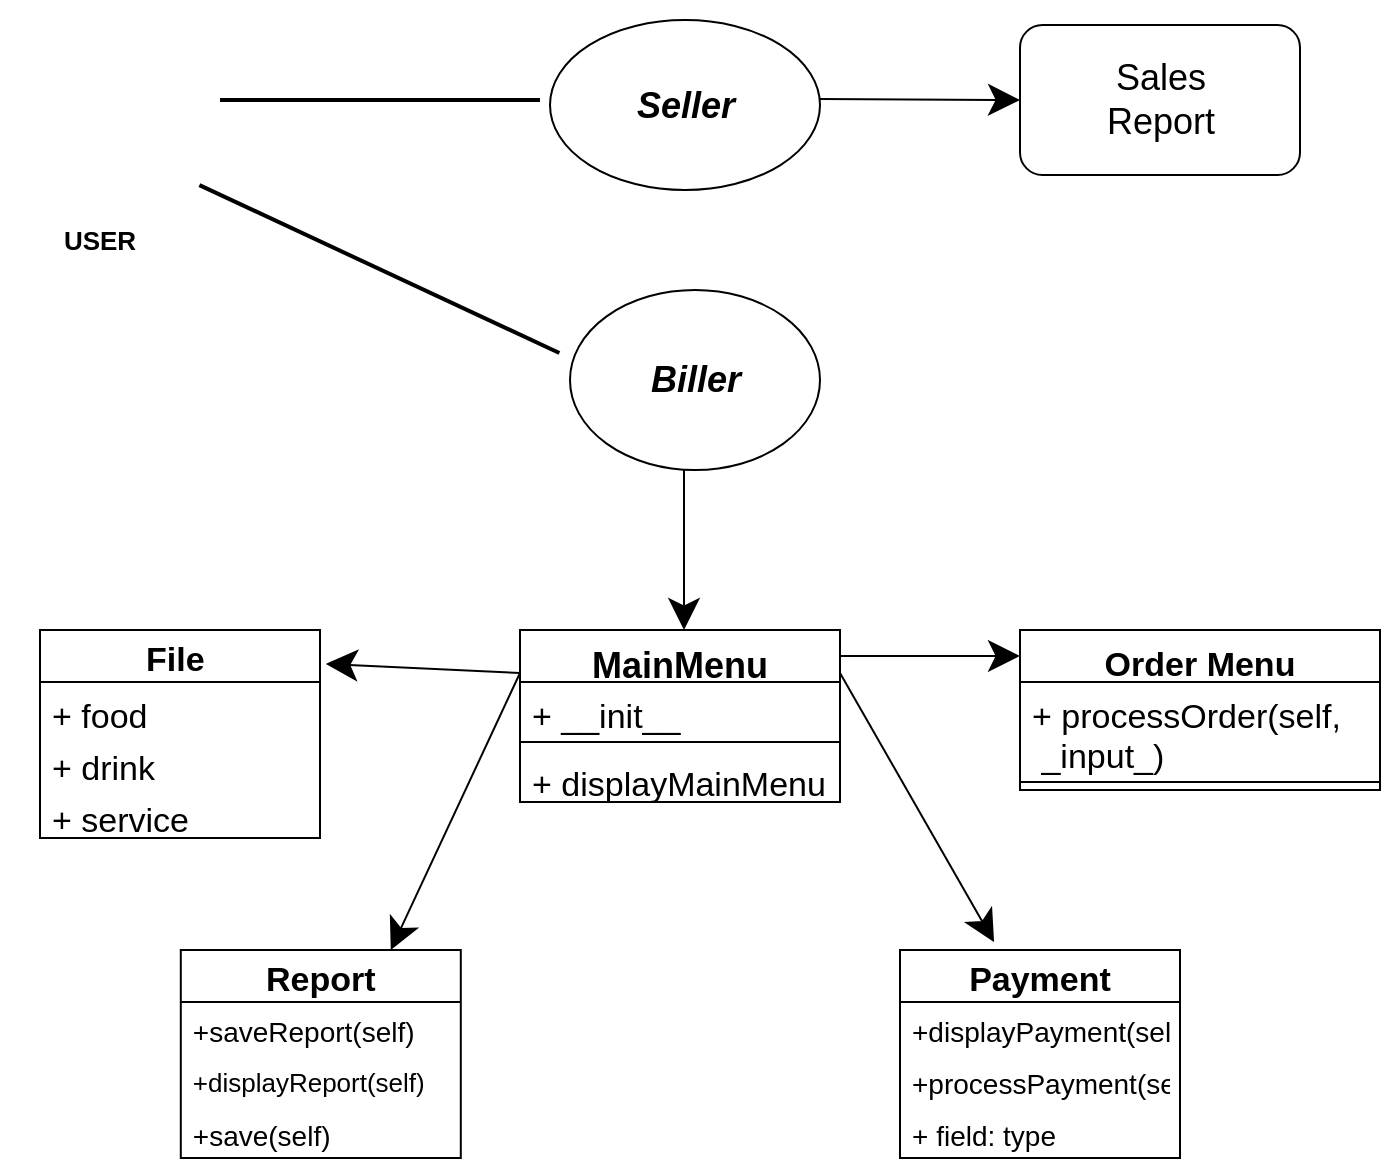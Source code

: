 <mxfile version="20.6.2" type="github">
  <diagram name="Page-1" id="c4acf3e9-155e-7222-9cf6-157b1a14988f">
    <mxGraphModel dx="869" dy="393" grid="1" gridSize="10" guides="1" tooltips="1" connect="1" arrows="1" fold="1" page="1" pageScale="1" pageWidth="850" pageHeight="1100" background="none" math="0" shadow="0">
      <root>
        <mxCell id="0" />
        <mxCell id="1" parent="0" />
        <mxCell id="aRqJsQ0WYy4CMYuSw8px-7" value="" style="shape=image;html=1;verticalAlign=top;verticalLabelPosition=bottom;labelBackgroundColor=#ffffff;imageAspect=0;aspect=fixed;image=https://cdn1.iconfinder.com/data/icons/user-pictures/100/male3-128.png" vertex="1" parent="1">
          <mxGeometry x="90" y="135" width="100" height="100" as="geometry" />
        </mxCell>
        <mxCell id="aRqJsQ0WYy4CMYuSw8px-12" value="" style="line;strokeWidth=2;html=1;" vertex="1" parent="1">
          <mxGeometry x="200" y="180" width="160" height="10" as="geometry" />
        </mxCell>
        <mxCell id="aRqJsQ0WYy4CMYuSw8px-13" value="&lt;b&gt;&lt;font style=&quot;font-size: 13px;&quot;&gt;USER&lt;/font&gt;&lt;/b&gt;" style="text;html=1;strokeColor=none;fillColor=none;align=center;verticalAlign=middle;whiteSpace=wrap;rounded=0;" vertex="1" parent="1">
          <mxGeometry x="110" y="240" width="60" height="30" as="geometry" />
        </mxCell>
        <mxCell id="aRqJsQ0WYy4CMYuSw8px-15" value="" style="ellipse;whiteSpace=wrap;html=1;fontSize=13;" vertex="1" parent="1">
          <mxGeometry x="365" y="145" width="135" height="85" as="geometry" />
        </mxCell>
        <mxCell id="aRqJsQ0WYy4CMYuSw8px-16" value="&lt;font style=&quot;font-size: 18px;&quot;&gt;&lt;b&gt;&lt;i&gt;Seller&lt;/i&gt;&lt;/b&gt;&lt;/font&gt;" style="text;html=1;strokeColor=none;fillColor=none;align=center;verticalAlign=middle;whiteSpace=wrap;rounded=0;fontSize=13;" vertex="1" parent="1">
          <mxGeometry x="402.5" y="172.5" width="60" height="30" as="geometry" />
        </mxCell>
        <mxCell id="aRqJsQ0WYy4CMYuSw8px-17" value="" style="ellipse;whiteSpace=wrap;html=1;fontSize=18;" vertex="1" parent="1">
          <mxGeometry x="375" y="280" width="125" height="90" as="geometry" />
        </mxCell>
        <mxCell id="aRqJsQ0WYy4CMYuSw8px-19" value="" style="line;strokeWidth=2;html=1;fontSize=18;rotation=25;" vertex="1" parent="1">
          <mxGeometry x="180.4" y="264.52" width="198.59" height="10" as="geometry" />
        </mxCell>
        <mxCell id="aRqJsQ0WYy4CMYuSw8px-20" value="&lt;b&gt;&lt;i&gt;Biller&lt;/i&gt;&lt;/b&gt;" style="text;html=1;strokeColor=none;fillColor=none;align=center;verticalAlign=middle;whiteSpace=wrap;rounded=0;fontSize=18;" vertex="1" parent="1">
          <mxGeometry x="407.5" y="310" width="60" height="30" as="geometry" />
        </mxCell>
        <mxCell id="aRqJsQ0WYy4CMYuSw8px-21" value="" style="endArrow=classic;html=1;rounded=0;fontSize=18;endFill=1;strokeColor=#000000;endSize=13;startSize=31;entryX=0;entryY=0.5;entryDx=0;entryDy=0;" edge="1" parent="1" target="aRqJsQ0WYy4CMYuSw8px-22">
          <mxGeometry width="50" height="50" relative="1" as="geometry">
            <mxPoint x="500" y="184.5" as="sourcePoint" />
            <mxPoint x="590" y="184.5" as="targetPoint" />
          </mxGeometry>
        </mxCell>
        <mxCell id="aRqJsQ0WYy4CMYuSw8px-22" value="" style="rounded=1;whiteSpace=wrap;html=1;fontFamily=Helvetica;fontSize=18;fontColor=default;" vertex="1" parent="1">
          <mxGeometry x="600" y="147.5" width="140" height="75" as="geometry" />
        </mxCell>
        <mxCell id="aRqJsQ0WYy4CMYuSw8px-23" value="Sales Report" style="text;html=1;strokeColor=none;fillColor=none;align=center;verticalAlign=middle;whiteSpace=wrap;rounded=0;fontFamily=Helvetica;fontSize=18;fontColor=default;" vertex="1" parent="1">
          <mxGeometry x="617.5" y="170" width="105" height="30" as="geometry" />
        </mxCell>
        <mxCell id="aRqJsQ0WYy4CMYuSw8px-24" value="" style="endArrow=classic;html=1;rounded=0;labelBackgroundColor=default;strokeColor=#000000;fontFamily=Helvetica;fontSize=18;fontColor=default;startSize=31;endSize=13;shape=connector;entryX=0.45;entryY=0;entryDx=0;entryDy=0;entryPerimeter=0;exitX=0.456;exitY=1;exitDx=0;exitDy=0;exitPerimeter=0;" edge="1" parent="1" source="aRqJsQ0WYy4CMYuSw8px-17">
          <mxGeometry width="50" height="50" relative="1" as="geometry">
            <mxPoint x="430" y="390" as="sourcePoint" />
            <mxPoint x="432" y="450" as="targetPoint" />
            <Array as="points">
              <mxPoint x="432" y="450" />
            </Array>
          </mxGeometry>
        </mxCell>
        <mxCell id="aRqJsQ0WYy4CMYuSw8px-44" value="MainMenu" style="swimlane;fontStyle=1;align=center;verticalAlign=top;childLayout=stackLayout;horizontal=1;startSize=26;horizontalStack=0;resizeParent=1;resizeParentMax=0;resizeLast=0;collapsible=1;marginBottom=0;fontFamily=Helvetica;fontSize=18;fontColor=default;" vertex="1" parent="1">
          <mxGeometry x="350" y="450" width="160" height="86" as="geometry" />
        </mxCell>
        <mxCell id="aRqJsQ0WYy4CMYuSw8px-49" value="+ __init__" style="text;strokeColor=none;fillColor=none;align=left;verticalAlign=top;spacingLeft=4;spacingRight=4;overflow=hidden;rotatable=0;points=[[0,0.5],[1,0.5]];portConstraint=eastwest;fontFamily=Helvetica;fontSize=17;fontColor=default;" vertex="1" parent="aRqJsQ0WYy4CMYuSw8px-44">
          <mxGeometry y="26" width="160" height="26" as="geometry" />
        </mxCell>
        <mxCell id="aRqJsQ0WYy4CMYuSw8px-46" value="" style="line;strokeWidth=1;fillColor=none;align=left;verticalAlign=middle;spacingTop=-1;spacingLeft=3;spacingRight=3;rotatable=0;labelPosition=right;points=[];portConstraint=eastwest;strokeColor=inherit;fontFamily=Helvetica;fontSize=18;fontColor=default;" vertex="1" parent="aRqJsQ0WYy4CMYuSw8px-44">
          <mxGeometry y="52" width="160" height="8" as="geometry" />
        </mxCell>
        <mxCell id="aRqJsQ0WYy4CMYuSw8px-47" value="+ displayMainMenu" style="text;strokeColor=none;fillColor=none;align=left;verticalAlign=top;spacingLeft=4;spacingRight=4;overflow=hidden;rotatable=0;points=[[0,0.5],[1,0.5]];portConstraint=eastwest;fontFamily=Helvetica;fontSize=17;fontColor=default;" vertex="1" parent="aRqJsQ0WYy4CMYuSw8px-44">
          <mxGeometry y="60" width="160" height="26" as="geometry" />
        </mxCell>
        <mxCell id="aRqJsQ0WYy4CMYuSw8px-52" value="File " style="swimlane;fontStyle=1;childLayout=stackLayout;horizontal=1;startSize=26;fillColor=none;horizontalStack=0;resizeParent=1;resizeParentMax=0;resizeLast=0;collapsible=1;marginBottom=0;fontFamily=Helvetica;fontSize=17;fontColor=default;" vertex="1" parent="1">
          <mxGeometry x="110" y="450" width="140" height="104" as="geometry" />
        </mxCell>
        <mxCell id="aRqJsQ0WYy4CMYuSw8px-53" value="+ food    " style="text;strokeColor=none;fillColor=none;align=left;verticalAlign=top;spacingLeft=4;spacingRight=4;overflow=hidden;rotatable=0;points=[[0,0.5],[1,0.5]];portConstraint=eastwest;fontFamily=Helvetica;fontSize=17;fontColor=default;" vertex="1" parent="aRqJsQ0WYy4CMYuSw8px-52">
          <mxGeometry y="26" width="140" height="26" as="geometry" />
        </mxCell>
        <mxCell id="aRqJsQ0WYy4CMYuSw8px-54" value="+ drink" style="text;strokeColor=none;fillColor=none;align=left;verticalAlign=top;spacingLeft=4;spacingRight=4;overflow=hidden;rotatable=0;points=[[0,0.5],[1,0.5]];portConstraint=eastwest;fontFamily=Helvetica;fontSize=17;fontColor=default;" vertex="1" parent="aRqJsQ0WYy4CMYuSw8px-52">
          <mxGeometry y="52" width="140" height="26" as="geometry" />
        </mxCell>
        <mxCell id="aRqJsQ0WYy4CMYuSw8px-55" value="+ service" style="text;strokeColor=none;fillColor=none;align=left;verticalAlign=top;spacingLeft=4;spacingRight=4;overflow=hidden;rotatable=0;points=[[0,0.5],[1,0.5]];portConstraint=eastwest;fontFamily=Helvetica;fontSize=17;fontColor=default;" vertex="1" parent="aRqJsQ0WYy4CMYuSw8px-52">
          <mxGeometry y="78" width="140" height="26" as="geometry" />
        </mxCell>
        <mxCell id="aRqJsQ0WYy4CMYuSw8px-56" value="" style="endArrow=classic;html=1;rounded=0;labelBackgroundColor=default;strokeColor=#000000;fontFamily=Helvetica;fontSize=17;fontColor=default;startSize=31;endSize=13;shape=connector;exitX=0;exitY=0.25;exitDx=0;exitDy=0;entryX=1.021;entryY=0.163;entryDx=0;entryDy=0;entryPerimeter=0;" edge="1" parent="1" source="aRqJsQ0WYy4CMYuSw8px-44" target="aRqJsQ0WYy4CMYuSw8px-52">
          <mxGeometry width="50" height="50" relative="1" as="geometry">
            <mxPoint x="270" y="517" as="sourcePoint" />
            <mxPoint x="265" y="452" as="targetPoint" />
            <Array as="points" />
          </mxGeometry>
        </mxCell>
        <mxCell id="aRqJsQ0WYy4CMYuSw8px-65" value="Order Menu" style="swimlane;fontStyle=1;align=center;verticalAlign=top;childLayout=stackLayout;horizontal=1;startSize=26;horizontalStack=0;resizeParent=1;resizeParentMax=0;resizeLast=0;collapsible=1;marginBottom=0;fontFamily=Helvetica;fontSize=17;fontColor=default;" vertex="1" parent="1">
          <mxGeometry x="600" y="450" width="180" height="80" as="geometry" />
        </mxCell>
        <mxCell id="aRqJsQ0WYy4CMYuSw8px-68" value="+ processOrder(self,&#xa; _input_)" style="text;strokeColor=none;fillColor=none;align=left;verticalAlign=top;spacingLeft=4;spacingRight=4;overflow=hidden;rotatable=0;points=[[0,0.5],[1,0.5]];portConstraint=eastwest;fontFamily=Helvetica;fontSize=17;fontColor=#000000;" vertex="1" parent="aRqJsQ0WYy4CMYuSw8px-65">
          <mxGeometry y="26" width="180" height="46" as="geometry" />
        </mxCell>
        <mxCell id="aRqJsQ0WYy4CMYuSw8px-67" value="" style="line;strokeWidth=1;fillColor=none;align=left;verticalAlign=middle;spacingTop=-1;spacingLeft=3;spacingRight=3;rotatable=0;labelPosition=right;points=[];portConstraint=eastwest;strokeColor=inherit;fontFamily=Helvetica;fontSize=17;fontColor=default;" vertex="1" parent="aRqJsQ0WYy4CMYuSw8px-65">
          <mxGeometry y="72" width="180" height="8" as="geometry" />
        </mxCell>
        <mxCell id="aRqJsQ0WYy4CMYuSw8px-69" value="" style="endArrow=classic;html=1;rounded=0;labelBackgroundColor=default;strokeColor=#000000;fontFamily=Helvetica;fontSize=17;fontColor=#000000;startSize=31;endSize=13;shape=connector;exitX=1;exitY=0.151;exitDx=0;exitDy=0;exitPerimeter=0;entryX=0;entryY=0.162;entryDx=0;entryDy=0;entryPerimeter=0;" edge="1" parent="1" source="aRqJsQ0WYy4CMYuSw8px-44" target="aRqJsQ0WYy4CMYuSw8px-65">
          <mxGeometry width="50" height="50" relative="1" as="geometry">
            <mxPoint x="590" y="510" as="sourcePoint" />
            <mxPoint x="560" y="463" as="targetPoint" />
            <Array as="points" />
          </mxGeometry>
        </mxCell>
        <mxCell id="aRqJsQ0WYy4CMYuSw8px-70" value="Report" style="swimlane;fontStyle=1;childLayout=stackLayout;horizontal=1;startSize=26;fillColor=none;horizontalStack=0;resizeParent=1;resizeParentMax=0;resizeLast=0;collapsible=1;marginBottom=0;fontFamily=Helvetica;fontSize=17;fontColor=#000000;" vertex="1" parent="1">
          <mxGeometry x="180.4" y="610" width="140" height="104" as="geometry" />
        </mxCell>
        <mxCell id="aRqJsQ0WYy4CMYuSw8px-71" value="+saveReport(self)" style="text;strokeColor=none;fillColor=none;align=left;verticalAlign=top;spacingLeft=4;spacingRight=4;overflow=hidden;rotatable=0;points=[[0,0.5],[1,0.5]];portConstraint=eastwest;fontFamily=Helvetica;fontSize=14;fontColor=#000000;" vertex="1" parent="aRqJsQ0WYy4CMYuSw8px-70">
          <mxGeometry y="26" width="140" height="26" as="geometry" />
        </mxCell>
        <mxCell id="aRqJsQ0WYy4CMYuSw8px-72" value="+displayReport(self)" style="text;strokeColor=none;fillColor=none;align=left;verticalAlign=top;spacingLeft=4;spacingRight=4;overflow=hidden;rotatable=0;points=[[0,0.5],[1,0.5]];portConstraint=eastwest;fontFamily=Helvetica;fontSize=13;fontColor=#000000;" vertex="1" parent="aRqJsQ0WYy4CMYuSw8px-70">
          <mxGeometry y="52" width="140" height="26" as="geometry" />
        </mxCell>
        <mxCell id="aRqJsQ0WYy4CMYuSw8px-73" value="+save(self)" style="text;strokeColor=none;fillColor=none;align=left;verticalAlign=top;spacingLeft=4;spacingRight=4;overflow=hidden;rotatable=0;points=[[0,0.5],[1,0.5]];portConstraint=eastwest;fontFamily=Helvetica;fontSize=14;fontColor=#000000;" vertex="1" parent="aRqJsQ0WYy4CMYuSw8px-70">
          <mxGeometry y="78" width="140" height="26" as="geometry" />
        </mxCell>
        <mxCell id="aRqJsQ0WYy4CMYuSw8px-74" value="" style="endArrow=classic;html=1;rounded=0;labelBackgroundColor=default;strokeColor=#000000;fontFamily=Helvetica;fontSize=14;fontColor=#000000;startSize=31;endSize=13;shape=connector;entryX=0.75;entryY=0;entryDx=0;entryDy=0;exitX=0;exitY=0.25;exitDx=0;exitDy=0;" edge="1" parent="1" source="aRqJsQ0WYy4CMYuSw8px-44" target="aRqJsQ0WYy4CMYuSw8px-70">
          <mxGeometry width="50" height="50" relative="1" as="geometry">
            <mxPoint x="340" y="530" as="sourcePoint" />
            <mxPoint x="490" y="560" as="targetPoint" />
          </mxGeometry>
        </mxCell>
        <mxCell id="aRqJsQ0WYy4CMYuSw8px-75" value="Payment" style="swimlane;fontStyle=1;childLayout=stackLayout;horizontal=1;startSize=26;fillColor=none;horizontalStack=0;resizeParent=1;resizeParentMax=0;resizeLast=0;collapsible=1;marginBottom=0;fontFamily=Helvetica;fontSize=17;fontColor=#000000;" vertex="1" parent="1">
          <mxGeometry x="540" y="610" width="140" height="104" as="geometry" />
        </mxCell>
        <mxCell id="aRqJsQ0WYy4CMYuSw8px-76" value="+displayPayment(self)" style="text;strokeColor=none;fillColor=none;align=left;verticalAlign=top;spacingLeft=4;spacingRight=4;overflow=hidden;rotatable=0;points=[[0,0.5],[1,0.5]];portConstraint=eastwest;fontFamily=Helvetica;fontSize=14;fontColor=#000000;" vertex="1" parent="aRqJsQ0WYy4CMYuSw8px-75">
          <mxGeometry y="26" width="140" height="26" as="geometry" />
        </mxCell>
        <mxCell id="aRqJsQ0WYy4CMYuSw8px-77" value="+processPayment(self)" style="text;strokeColor=none;fillColor=none;align=left;verticalAlign=top;spacingLeft=4;spacingRight=4;overflow=hidden;rotatable=0;points=[[0,0.5],[1,0.5]];portConstraint=eastwest;fontFamily=Helvetica;fontSize=14;fontColor=#000000;" vertex="1" parent="aRqJsQ0WYy4CMYuSw8px-75">
          <mxGeometry y="52" width="140" height="26" as="geometry" />
        </mxCell>
        <mxCell id="aRqJsQ0WYy4CMYuSw8px-78" value="+ field: type" style="text;strokeColor=none;fillColor=none;align=left;verticalAlign=top;spacingLeft=4;spacingRight=4;overflow=hidden;rotatable=0;points=[[0,0.5],[1,0.5]];portConstraint=eastwest;fontFamily=Helvetica;fontSize=14;fontColor=#000000;" vertex="1" parent="aRqJsQ0WYy4CMYuSw8px-75">
          <mxGeometry y="78" width="140" height="26" as="geometry" />
        </mxCell>
        <mxCell id="aRqJsQ0WYy4CMYuSw8px-79" value="" style="endArrow=classic;html=1;rounded=0;labelBackgroundColor=default;strokeColor=#000000;fontFamily=Helvetica;fontSize=17;fontColor=#000000;startSize=31;endSize=13;shape=connector;exitX=1;exitY=0.25;exitDx=0;exitDy=0;entryX=0.336;entryY=-0.038;entryDx=0;entryDy=0;entryPerimeter=0;" edge="1" parent="1" source="aRqJsQ0WYy4CMYuSw8px-44" target="aRqJsQ0WYy4CMYuSw8px-75">
          <mxGeometry width="50" height="50" relative="1" as="geometry">
            <mxPoint x="530" y="595" as="sourcePoint" />
            <mxPoint x="580" y="545" as="targetPoint" />
          </mxGeometry>
        </mxCell>
      </root>
    </mxGraphModel>
  </diagram>
</mxfile>
